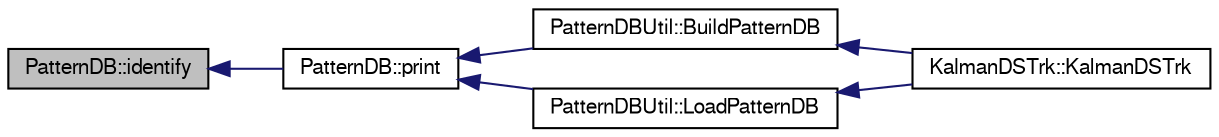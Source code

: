 digraph "PatternDB::identify"
{
  bgcolor="transparent";
  edge [fontname="FreeSans",fontsize="10",labelfontname="FreeSans",labelfontsize="10"];
  node [fontname="FreeSans",fontsize="10",shape=record];
  rankdir="LR";
  Node1 [label="PatternDB::identify",height=0.2,width=0.4,color="black", fillcolor="grey75", style="filled" fontcolor="black"];
  Node1 -> Node2 [dir="back",color="midnightblue",fontsize="10",style="solid",fontname="FreeSans"];
  Node2 [label="PatternDB::print",height=0.2,width=0.4,color="black",URL="$d2/d5a/classPatternDB.html#acbfb3f7d0468bf07c4d1e75d9cf90ec8"];
  Node2 -> Node3 [dir="back",color="midnightblue",fontsize="10",style="solid",fontname="FreeSans"];
  Node3 [label="PatternDBUtil::BuildPatternDB",height=0.2,width=0.4,color="black",URL="$d2/d0e/classPatternDBUtil.html#a332a44268857397d811857c0099a5b5c"];
  Node3 -> Node4 [dir="back",color="midnightblue",fontsize="10",style="solid",fontname="FreeSans"];
  Node4 [label="KalmanDSTrk::KalmanDSTrk",height=0.2,width=0.4,color="black",URL="$db/daa/classKalmanDSTrk.html#a2fb58f43f56bcfd897927d4b4464e390"];
  Node2 -> Node5 [dir="back",color="midnightblue",fontsize="10",style="solid",fontname="FreeSans"];
  Node5 [label="PatternDBUtil::LoadPatternDB",height=0.2,width=0.4,color="black",URL="$d2/d0e/classPatternDBUtil.html#ab5230e7ad27a1812e45af9d9ecc96c81"];
  Node5 -> Node4 [dir="back",color="midnightblue",fontsize="10",style="solid",fontname="FreeSans"];
}
